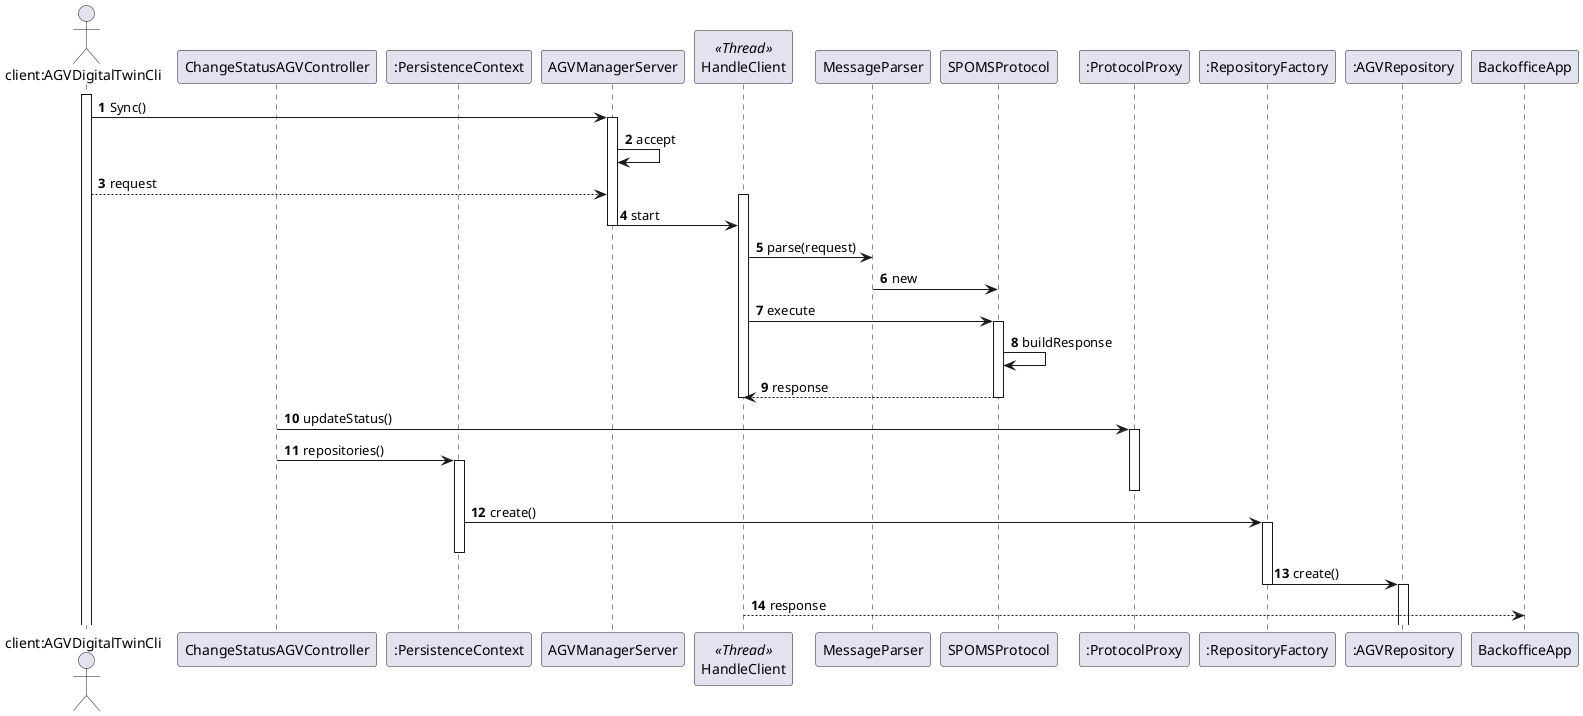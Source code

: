@startuml
autonumber
'hide footbox

actor "client:AGVDigitalTwinCli" as Client
participant "ChangeStatusAGVController" as OS
participant ":PersistenceContext" as PC
participant "AGVManagerServer" as AMS
participant HandleClient <<Thread>>
participant "MessageParser" as MP
participant "SPOMSProtocol" as SP
participant ":ProtocolProxy" as P
participant ":RepositoryFactory" as RF
participant ":AGVRepository" as AGVRepo

activate Client
Client -> AMS : Sync()
activate AMS

AMS -> AMS : accept

Client --> AMS: request
activate HandleClient

AMS -> HandleClient : start
deactivate AMS

HandleClient -> MP : parse(request)

MP -> SP : new

HandleClient -> SP : execute
activate SP

SP -> SP : buildResponse

SP --> HandleClient : response
deactivate SP

deactivate HandleClient
OS -> P : updateStatus()
activate P

OS -> PC : repositories()
activate PC
deactivate P

PC -> RF : create()
activate RF
deactivate PC

RF -> AGVRepo : create()
deactivate RF
activate AGVRepo

HandleClient --> BackofficeApp : response



@enduml
